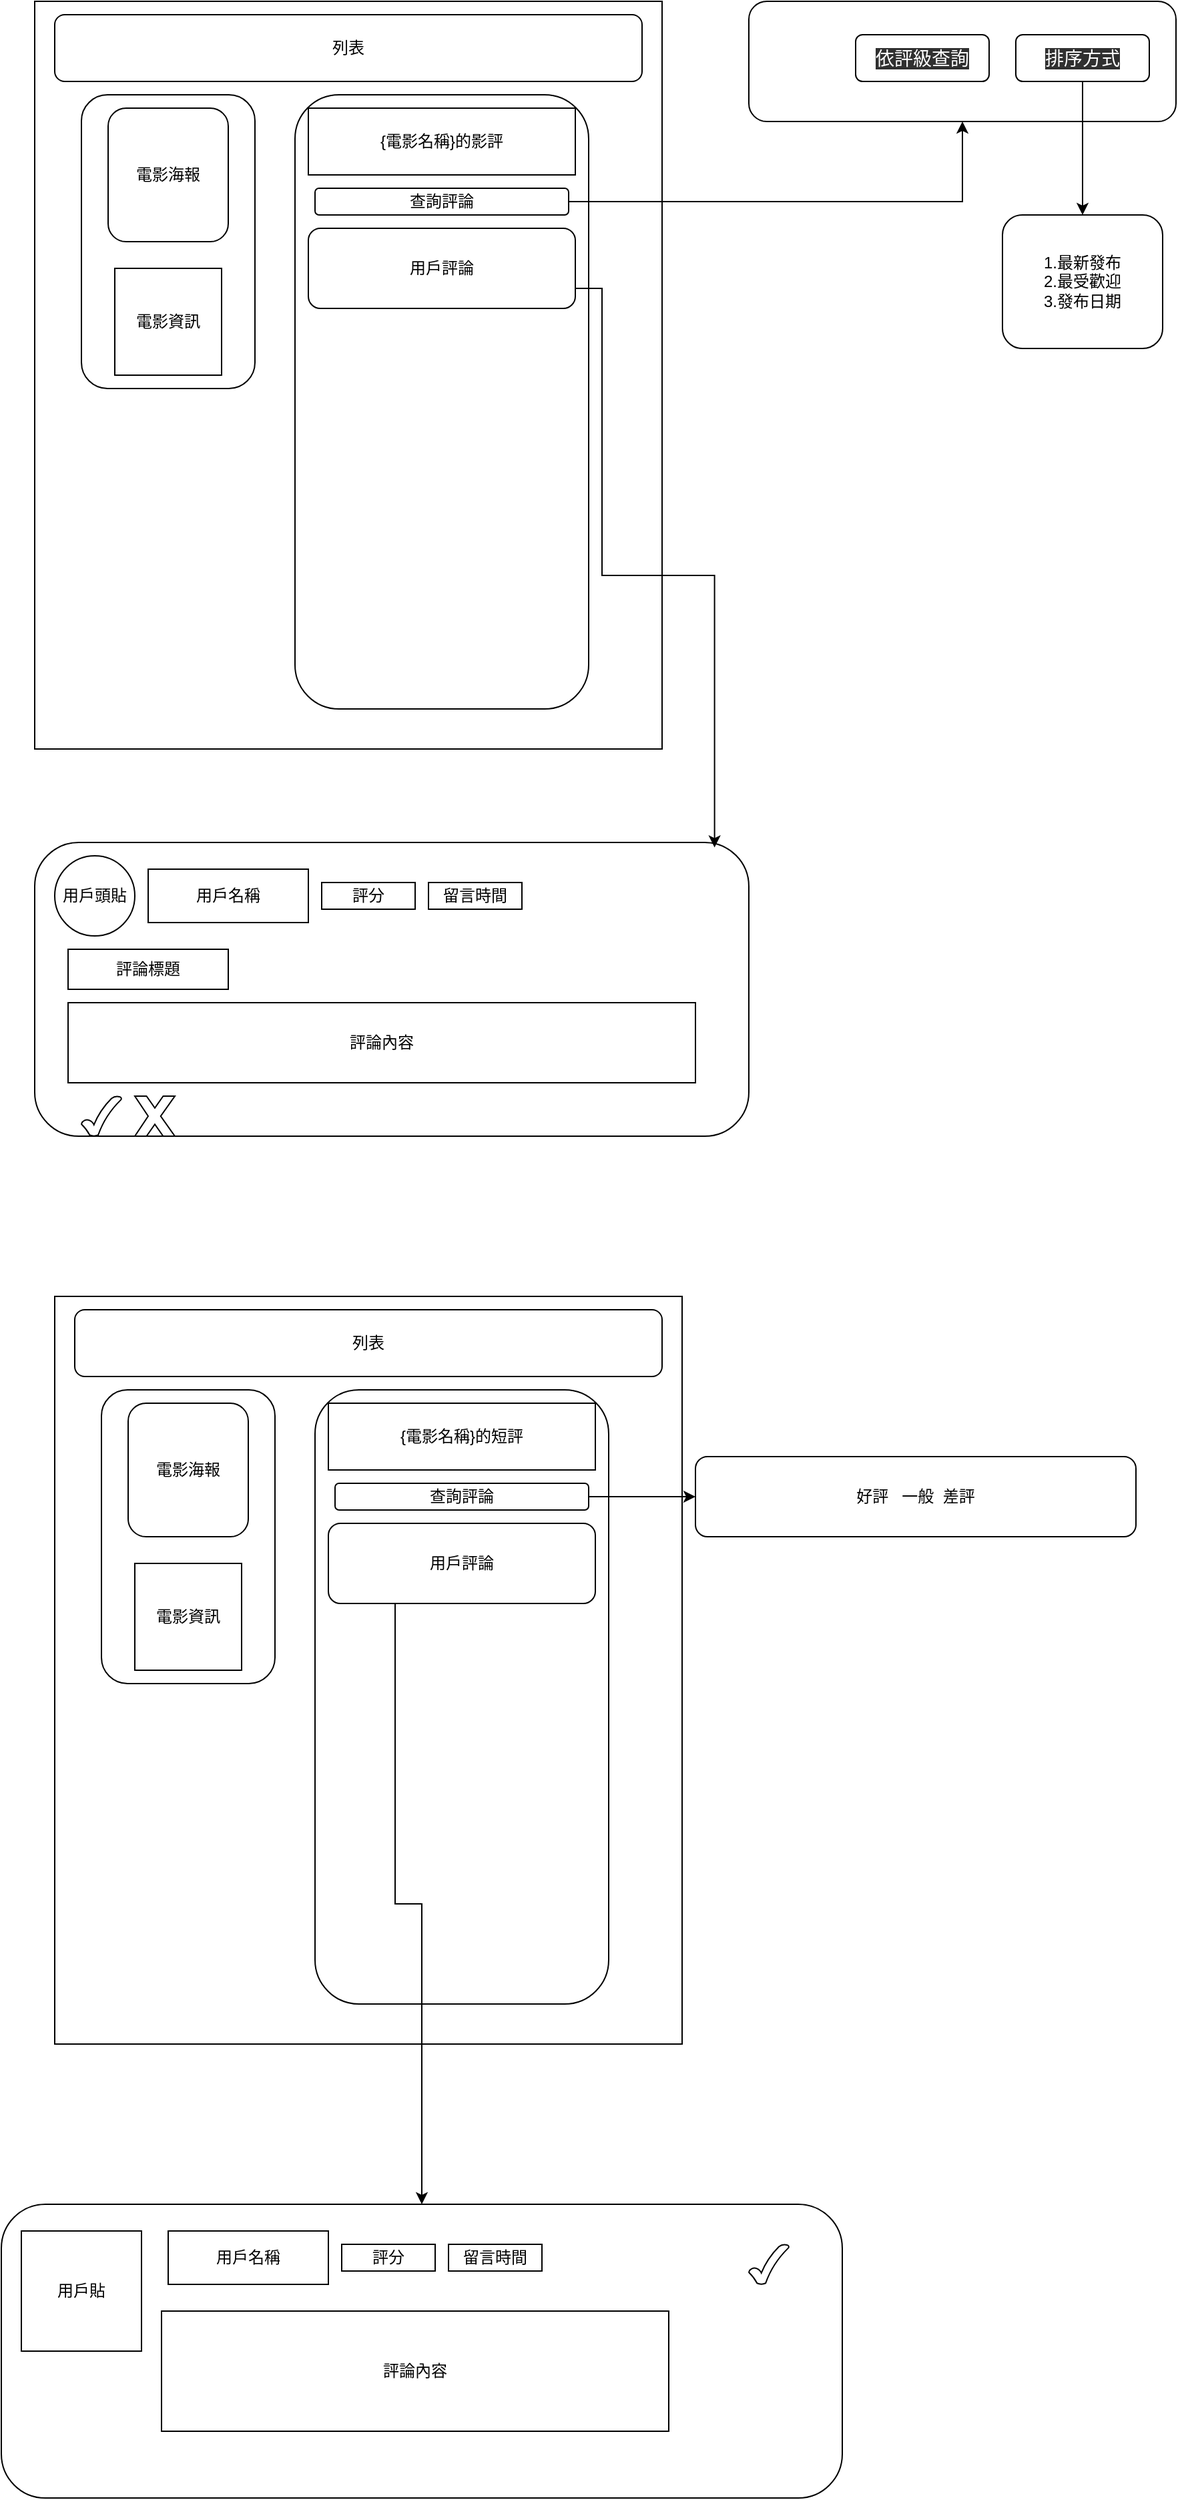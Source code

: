 <mxfile version="24.2.5" type="device">
  <diagram name="第1頁" id="CqictL9OCTBHq35JKptm">
    <mxGraphModel dx="941" dy="692" grid="1" gridSize="10" guides="1" tooltips="1" connect="1" arrows="1" fold="1" page="1" pageScale="1" pageWidth="1654" pageHeight="2336" math="0" shadow="0">
      <root>
        <mxCell id="0" />
        <mxCell id="1" parent="0" />
        <mxCell id="ZfVGiHW8qadgPJ7597cX-1" value="" style="whiteSpace=wrap;html=1;" parent="1" vertex="1">
          <mxGeometry x="75" y="60" width="470" height="560" as="geometry" />
        </mxCell>
        <mxCell id="ZfVGiHW8qadgPJ7597cX-4" value="" style="rounded=1;whiteSpace=wrap;html=1;" parent="1" vertex="1">
          <mxGeometry x="110" y="130" width="130" height="220" as="geometry" />
        </mxCell>
        <mxCell id="ZfVGiHW8qadgPJ7597cX-2" value="電影海報" style="rounded=1;whiteSpace=wrap;html=1;" parent="1" vertex="1">
          <mxGeometry x="130" y="140" width="90" height="100" as="geometry" />
        </mxCell>
        <mxCell id="ZfVGiHW8qadgPJ7597cX-3" value="電影資訊" style="rounded=0;whiteSpace=wrap;html=1;" parent="1" vertex="1">
          <mxGeometry x="135" y="260" width="80" height="80" as="geometry" />
        </mxCell>
        <mxCell id="ZfVGiHW8qadgPJ7597cX-5" value="列表" style="rounded=1;whiteSpace=wrap;html=1;" parent="1" vertex="1">
          <mxGeometry x="90" y="70" width="440" height="50" as="geometry" />
        </mxCell>
        <mxCell id="ZfVGiHW8qadgPJ7597cX-6" value="" style="rounded=1;whiteSpace=wrap;html=1;" parent="1" vertex="1">
          <mxGeometry x="270" y="130" width="220" height="460" as="geometry" />
        </mxCell>
        <mxCell id="ZfVGiHW8qadgPJ7597cX-8" value="用戶評論" style="rounded=1;whiteSpace=wrap;html=1;" parent="1" vertex="1">
          <mxGeometry x="280" y="230" width="200" height="60" as="geometry" />
        </mxCell>
        <mxCell id="ZfVGiHW8qadgPJ7597cX-10" value="" style="rounded=1;whiteSpace=wrap;html=1;" parent="1" vertex="1">
          <mxGeometry x="75" y="690" width="535" height="220" as="geometry" />
        </mxCell>
        <mxCell id="ZfVGiHW8qadgPJ7597cX-11" style="edgeStyle=orthogonalEdgeStyle;rounded=0;orthogonalLoop=1;jettySize=auto;html=1;exitX=1;exitY=0.75;exitDx=0;exitDy=0;entryX=0.952;entryY=0.017;entryDx=0;entryDy=0;entryPerimeter=0;" parent="1" source="ZfVGiHW8qadgPJ7597cX-8" target="ZfVGiHW8qadgPJ7597cX-10" edge="1">
          <mxGeometry relative="1" as="geometry" />
        </mxCell>
        <mxCell id="ZfVGiHW8qadgPJ7597cX-12" value="用戶頭貼" style="ellipse;whiteSpace=wrap;html=1;aspect=fixed;" parent="1" vertex="1">
          <mxGeometry x="90" y="700" width="60" height="60" as="geometry" />
        </mxCell>
        <mxCell id="ZfVGiHW8qadgPJ7597cX-14" value="用戶名稱" style="rounded=0;whiteSpace=wrap;html=1;" parent="1" vertex="1">
          <mxGeometry x="160" y="710" width="120" height="40" as="geometry" />
        </mxCell>
        <mxCell id="ZfVGiHW8qadgPJ7597cX-15" value="評分" style="rounded=0;whiteSpace=wrap;html=1;" parent="1" vertex="1">
          <mxGeometry x="290" y="720" width="70" height="20" as="geometry" />
        </mxCell>
        <mxCell id="ZfVGiHW8qadgPJ7597cX-16" value="留言時間" style="rounded=0;whiteSpace=wrap;html=1;" parent="1" vertex="1">
          <mxGeometry x="370" y="720" width="70" height="20" as="geometry" />
        </mxCell>
        <mxCell id="ZfVGiHW8qadgPJ7597cX-17" value="評論標題" style="rounded=0;whiteSpace=wrap;html=1;" parent="1" vertex="1">
          <mxGeometry x="100" y="770" width="120" height="30" as="geometry" />
        </mxCell>
        <mxCell id="ZfVGiHW8qadgPJ7597cX-18" value="評論內容" style="rounded=0;whiteSpace=wrap;html=1;" parent="1" vertex="1">
          <mxGeometry x="100" y="810" width="470" height="60" as="geometry" />
        </mxCell>
        <mxCell id="ZfVGiHW8qadgPJ7597cX-19" value="{電影名稱}的影評" style="rounded=0;whiteSpace=wrap;html=1;" parent="1" vertex="1">
          <mxGeometry x="280" y="140" width="200" height="50" as="geometry" />
        </mxCell>
        <mxCell id="ZfVGiHW8qadgPJ7597cX-21" value="" style="verticalLabelPosition=bottom;verticalAlign=top;html=1;shape=mxgraph.basic.tick" parent="1" vertex="1">
          <mxGeometry x="110" y="880" width="30" height="30" as="geometry" />
        </mxCell>
        <mxCell id="ZfVGiHW8qadgPJ7597cX-22" value="" style="verticalLabelPosition=bottom;verticalAlign=top;html=1;shape=mxgraph.basic.x" parent="1" vertex="1">
          <mxGeometry x="150" y="880" width="30" height="30" as="geometry" />
        </mxCell>
        <mxCell id="ZfVGiHW8qadgPJ7597cX-24" style="edgeStyle=orthogonalEdgeStyle;rounded=0;orthogonalLoop=1;jettySize=auto;html=1;exitX=1;exitY=0.5;exitDx=0;exitDy=0;" parent="1" source="ZfVGiHW8qadgPJ7597cX-23" target="ZfVGiHW8qadgPJ7597cX-25" edge="1">
          <mxGeometry relative="1" as="geometry">
            <mxPoint x="670" y="180" as="targetPoint" />
          </mxGeometry>
        </mxCell>
        <mxCell id="ZfVGiHW8qadgPJ7597cX-23" value="查詢評論" style="rounded=1;whiteSpace=wrap;html=1;" parent="1" vertex="1">
          <mxGeometry x="285" y="200" width="190" height="20" as="geometry" />
        </mxCell>
        <mxCell id="ZfVGiHW8qadgPJ7597cX-25" value="" style="rounded=1;whiteSpace=wrap;html=1;" parent="1" vertex="1">
          <mxGeometry x="610" y="60" width="320" height="90" as="geometry" />
        </mxCell>
        <mxCell id="ZfVGiHW8qadgPJ7597cX-30" value="&lt;span style=&quot;font-family: Arial, Tahoma, Helvetica, sans-serif; font-size: 14px; text-align: left; background-color: rgb(48, 48, 48);&quot;&gt;&lt;font color=&quot;#ffffff&quot;&gt;依評級查詢&lt;/font&gt;&lt;/span&gt;" style="rounded=1;whiteSpace=wrap;html=1;" parent="1" vertex="1">
          <mxGeometry x="690" y="85" width="100" height="35" as="geometry" />
        </mxCell>
        <mxCell id="ZfVGiHW8qadgPJ7597cX-32" style="edgeStyle=orthogonalEdgeStyle;rounded=0;orthogonalLoop=1;jettySize=auto;html=1;exitX=0.5;exitY=1;exitDx=0;exitDy=0;" parent="1" source="ZfVGiHW8qadgPJ7597cX-31" target="ZfVGiHW8qadgPJ7597cX-33" edge="1">
          <mxGeometry relative="1" as="geometry">
            <mxPoint x="860" y="230" as="targetPoint" />
          </mxGeometry>
        </mxCell>
        <mxCell id="ZfVGiHW8qadgPJ7597cX-31" value="&lt;span style=&quot;font-family: Arial, Tahoma, Helvetica, sans-serif; font-size: 14px; text-align: left; background-color: rgb(48, 48, 48);&quot;&gt;&lt;font color=&quot;#ffffff&quot;&gt;排序方式&lt;/font&gt;&lt;/span&gt;" style="rounded=1;whiteSpace=wrap;html=1;" parent="1" vertex="1">
          <mxGeometry x="810" y="85" width="100" height="35" as="geometry" />
        </mxCell>
        <mxCell id="ZfVGiHW8qadgPJ7597cX-33" value="1.最新發布&lt;div&gt;2.最受歡迎&lt;/div&gt;&lt;div&gt;3.發布日期&lt;/div&gt;" style="rounded=1;whiteSpace=wrap;html=1;align=center;" parent="1" vertex="1">
          <mxGeometry x="800" y="220" width="120" height="100" as="geometry" />
        </mxCell>
        <mxCell id="ZfVGiHW8qadgPJ7597cX-34" value="" style="whiteSpace=wrap;html=1;" parent="1" vertex="1">
          <mxGeometry x="90" y="1030" width="470" height="560" as="geometry" />
        </mxCell>
        <mxCell id="ZfVGiHW8qadgPJ7597cX-35" value="" style="rounded=1;whiteSpace=wrap;html=1;" parent="1" vertex="1">
          <mxGeometry x="125" y="1100" width="130" height="220" as="geometry" />
        </mxCell>
        <mxCell id="ZfVGiHW8qadgPJ7597cX-36" value="電影海報" style="rounded=1;whiteSpace=wrap;html=1;" parent="1" vertex="1">
          <mxGeometry x="145" y="1110" width="90" height="100" as="geometry" />
        </mxCell>
        <mxCell id="ZfVGiHW8qadgPJ7597cX-37" value="電影資訊" style="rounded=0;whiteSpace=wrap;html=1;" parent="1" vertex="1">
          <mxGeometry x="150" y="1230" width="80" height="80" as="geometry" />
        </mxCell>
        <mxCell id="ZfVGiHW8qadgPJ7597cX-38" value="列表" style="rounded=1;whiteSpace=wrap;html=1;" parent="1" vertex="1">
          <mxGeometry x="105" y="1040" width="440" height="50" as="geometry" />
        </mxCell>
        <mxCell id="ZfVGiHW8qadgPJ7597cX-39" value="" style="rounded=1;whiteSpace=wrap;html=1;" parent="1" vertex="1">
          <mxGeometry x="285" y="1100" width="220" height="460" as="geometry" />
        </mxCell>
        <mxCell id="ZfVGiHW8qadgPJ7597cX-55" style="edgeStyle=orthogonalEdgeStyle;rounded=0;orthogonalLoop=1;jettySize=auto;html=1;exitX=0.25;exitY=1;exitDx=0;exitDy=0;" parent="1" source="ZfVGiHW8qadgPJ7597cX-40" target="ZfVGiHW8qadgPJ7597cX-45" edge="1">
          <mxGeometry relative="1" as="geometry" />
        </mxCell>
        <mxCell id="ZfVGiHW8qadgPJ7597cX-40" value="用戶評論" style="rounded=1;whiteSpace=wrap;html=1;" parent="1" vertex="1">
          <mxGeometry x="295" y="1200" width="200" height="60" as="geometry" />
        </mxCell>
        <mxCell id="ZfVGiHW8qadgPJ7597cX-41" value="{電影名稱}的短評" style="rounded=0;whiteSpace=wrap;html=1;" parent="1" vertex="1">
          <mxGeometry x="295" y="1110" width="200" height="50" as="geometry" />
        </mxCell>
        <mxCell id="ZfVGiHW8qadgPJ7597cX-56" style="edgeStyle=orthogonalEdgeStyle;rounded=0;orthogonalLoop=1;jettySize=auto;html=1;exitX=1;exitY=0.5;exitDx=0;exitDy=0;" parent="1" source="ZfVGiHW8qadgPJ7597cX-42" target="ZfVGiHW8qadgPJ7597cX-57" edge="1">
          <mxGeometry relative="1" as="geometry">
            <mxPoint x="630" y="1180" as="targetPoint" />
          </mxGeometry>
        </mxCell>
        <mxCell id="ZfVGiHW8qadgPJ7597cX-42" value="查詢評論" style="rounded=1;whiteSpace=wrap;html=1;" parent="1" vertex="1">
          <mxGeometry x="300" y="1170" width="190" height="20" as="geometry" />
        </mxCell>
        <mxCell id="ZfVGiHW8qadgPJ7597cX-45" value="" style="rounded=1;whiteSpace=wrap;html=1;" parent="1" vertex="1">
          <mxGeometry x="50" y="1710" width="630" height="220" as="geometry" />
        </mxCell>
        <mxCell id="ZfVGiHW8qadgPJ7597cX-47" value="用戶名稱" style="rounded=0;whiteSpace=wrap;html=1;" parent="1" vertex="1">
          <mxGeometry x="175" y="1730" width="120" height="40" as="geometry" />
        </mxCell>
        <mxCell id="ZfVGiHW8qadgPJ7597cX-48" value="評分" style="rounded=0;whiteSpace=wrap;html=1;" parent="1" vertex="1">
          <mxGeometry x="305" y="1740" width="70" height="20" as="geometry" />
        </mxCell>
        <mxCell id="ZfVGiHW8qadgPJ7597cX-49" value="留言時間" style="rounded=0;whiteSpace=wrap;html=1;" parent="1" vertex="1">
          <mxGeometry x="385" y="1740" width="70" height="20" as="geometry" />
        </mxCell>
        <mxCell id="ZfVGiHW8qadgPJ7597cX-51" value="評論內容" style="rounded=0;whiteSpace=wrap;html=1;" parent="1" vertex="1">
          <mxGeometry x="170" y="1790" width="380" height="90" as="geometry" />
        </mxCell>
        <mxCell id="ZfVGiHW8qadgPJ7597cX-52" value="" style="verticalLabelPosition=bottom;verticalAlign=top;html=1;shape=mxgraph.basic.tick" parent="1" vertex="1">
          <mxGeometry x="610" y="1740" width="30" height="30" as="geometry" />
        </mxCell>
        <mxCell id="ZfVGiHW8qadgPJ7597cX-54" value="用戶貼" style="whiteSpace=wrap;html=1;aspect=fixed;" parent="1" vertex="1">
          <mxGeometry x="65" y="1730" width="90" height="90" as="geometry" />
        </mxCell>
        <mxCell id="ZfVGiHW8qadgPJ7597cX-57" value="好評&amp;nbsp; &amp;nbsp;一般&amp;nbsp; 差評" style="rounded=1;whiteSpace=wrap;html=1;" parent="1" vertex="1">
          <mxGeometry x="570" y="1150" width="330" height="60" as="geometry" />
        </mxCell>
      </root>
    </mxGraphModel>
  </diagram>
</mxfile>
